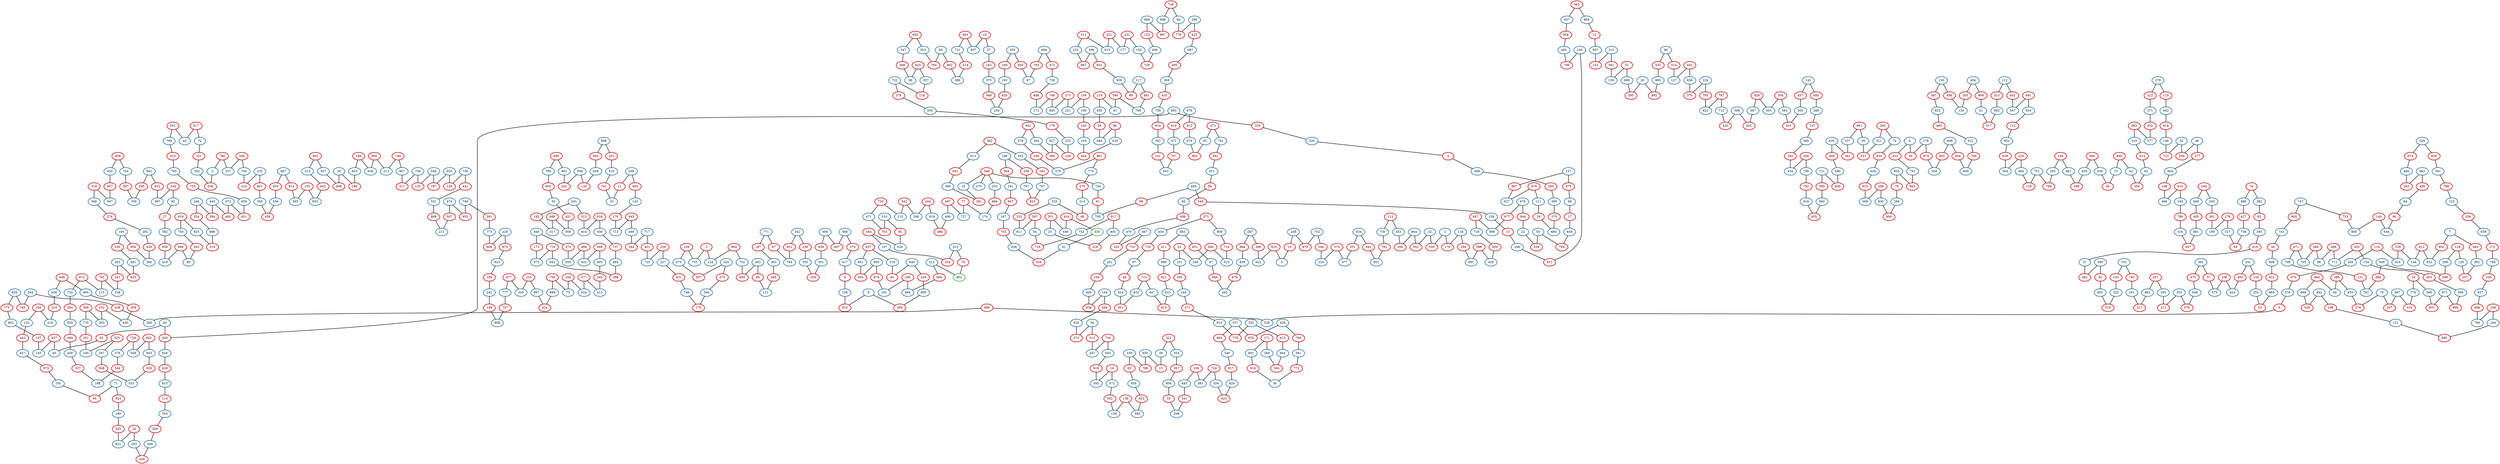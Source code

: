 graph G {
    0 [penwidth=3,label="0",color=1, colorscheme=set13]
    1 [penwidth=3,label="1",color=2, colorscheme=set13]
    2 [penwidth=3,label="2",color=1, colorscheme=set13]
    3 [penwidth=3,label="3",color=2, colorscheme=set13]
    4 [penwidth=3,label="4",color=1, colorscheme=set13]
    5 [penwidth=3,label="5",color=2, colorscheme=set13]
    6 [penwidth=3,label="6",color=2, colorscheme=set13]
    7 [penwidth=3,label="7",color=2, colorscheme=set13]
    8 [penwidth=3,label="8",color=2, colorscheme=set13]
    9 [penwidth=3,label="9",color=1, colorscheme=set13]
    10 [penwidth=3,label="10",color=1, colorscheme=set13]
    11 [penwidth=3,label="11",color=1, colorscheme=set13]
    12 [penwidth=3,label="12",color=1, colorscheme=set13]
    13 [penwidth=3,label="13",color=1, colorscheme=set13]
    14 [penwidth=3,label="14",color=1, colorscheme=set13]
    15 [penwidth=3,label="15",color=1, colorscheme=set13]
    16 [penwidth=3,label="16",color=2, colorscheme=set13]
    17 [penwidth=3,label="17",color=1, colorscheme=set13]
    18 [penwidth=3,label="18",color=1, colorscheme=set13]
    19 [penwidth=3,label="19",color=1, colorscheme=set13]
    20 [penwidth=3,label="20",color=2, colorscheme=set13]
    21 [penwidth=3,label="21",color=2, colorscheme=set13]
    22 [penwidth=3,label="22",color=2, colorscheme=set13]
    23 [penwidth=3,label="23",color=1, colorscheme=set13]
    24 [penwidth=3,label="24",color=1, colorscheme=set13]
    25 [penwidth=3,label="25",color=2, colorscheme=set13]
    26 [penwidth=3,label="26",color=1, colorscheme=set13]
    27 [penwidth=3,label="27",color=1, colorscheme=set13]
    28 [penwidth=3,label="28",color=2, colorscheme=set13]
    29 [penwidth=3,label="29",color=1, colorscheme=set13]
    30 [penwidth=3,label="30",color=2, colorscheme=set13]
    31 [penwidth=3,label="31",color=2, colorscheme=set13]
    32 [penwidth=3,label="32",color=2, colorscheme=set13]
    33 [penwidth=3,label="33",color=2, colorscheme=set13]
    34 [penwidth=3,label="34",color=2, colorscheme=set13]
    35 [penwidth=3,label="35",color=2, colorscheme=set13]
    36 [penwidth=3,label="36",color=2, colorscheme=set13]
    37 [penwidth=3,label="37",color=2, colorscheme=set13]
    38 [penwidth=3,label="38",color=1, colorscheme=set13]
    39 [penwidth=3,label="39",color=2, colorscheme=set13]
    40 [penwidth=3,label="40",color=2, colorscheme=set13]
    41 [penwidth=3,label="41",color=2, colorscheme=set13]
    42 [penwidth=3,label="42",color=2, colorscheme=set13]
    43 [penwidth=3,label="43",color=2, colorscheme=set13]
    44 [penwidth=3,label="44",color=2, colorscheme=set13]
    45 [penwidth=3,label="45",color=1, colorscheme=set13]
    46 [penwidth=3,label="46",color=2, colorscheme=set13]
    47 [penwidth=3,label="47",color=2, colorscheme=set13]
    48 [penwidth=3,label="48",color=1, colorscheme=set13]
    49 [penwidth=3,label="49",color=1, colorscheme=set13]
    50 [penwidth=3,label="50",color=2, colorscheme=set13]
    51 [penwidth=3,label="51",color=1, colorscheme=set13]
    52 [penwidth=3,label="52",color=2, colorscheme=set13]
    53 [penwidth=3,label="53",color=1, colorscheme=set13]
    54 [penwidth=3,label="54",color=2, colorscheme=set13]
    55 [penwidth=3,label="55",color=1, colorscheme=set13]
    56 [penwidth=3,label="56",color=1, colorscheme=set13]
    57 [penwidth=3,label="57",color=1, colorscheme=set13]
    58 [penwidth=3,label="58",color=2, colorscheme=set13]
    59 [penwidth=3,label="59",color=1, colorscheme=set13]
    60 [penwidth=3,label="60",color=2, colorscheme=set13]
    61 [penwidth=3,label="61",color=1, colorscheme=set13]
    62 [penwidth=3,label="62",color=2, colorscheme=set13]
    63 [penwidth=3,label="63",color=1, colorscheme=set13]
    64 [penwidth=3,label="64",color=2, colorscheme=set13]
    65 [penwidth=3,label="65",color=1, colorscheme=set13]
    66 [penwidth=3,label="66",color=1, colorscheme=set13]
    67 [penwidth=3,label="67",color=1, colorscheme=set13]
    68 [penwidth=3,label="68",color=2, colorscheme=set13]
    69 [penwidth=3,label="69",color=1, colorscheme=set13]
    70 [penwidth=3,label="70",color=2, colorscheme=set13]
    71 [penwidth=3,label="71",color=2, colorscheme=set13]
    72 [penwidth=3,label="72",color=2, colorscheme=set13]
    73 [penwidth=3,label="73",color=2, colorscheme=set13]
    74 [penwidth=3,label="74",color=2, colorscheme=set13]
    75 [penwidth=3,label="75",color=2, colorscheme=set13]
    76 [penwidth=3,label="76",color=1, colorscheme=set13]
    77 [penwidth=3,label="77",color=1, colorscheme=set13]
    78 [penwidth=3,label="78",color=1, colorscheme=set13]
    79 [penwidth=3,label="79",color=1, colorscheme=set13]
    80 [penwidth=3,label="80",color=2, colorscheme=set13]
    81 [penwidth=3,label="81",color=2, colorscheme=set13]
    82 [penwidth=3,label="82",color=1, colorscheme=set13]
    83 [penwidth=3,label="83",color=1, colorscheme=set13]
    84 [penwidth=3,label="84",color=2, colorscheme=set13]
    85 [penwidth=3,label="85",color=1, colorscheme=set13]
    86 [penwidth=3,label="86",color=2, colorscheme=set13]
    87 [penwidth=3,label="87",color=2, colorscheme=set13]
    88 [penwidth=3,label="88",color=1, colorscheme=set13]
    89 [penwidth=3,label="89",color=2, colorscheme=set13]
    90 [penwidth=3,label="90",color=1, colorscheme=set13]
    91 [penwidth=3,label="91",color=2, colorscheme=set13]
    92 [penwidth=3,label="92",color=2, colorscheme=set13]
    93 [penwidth=3,label="93",color=2, colorscheme=set13]
    94 [penwidth=3,label="94",color=1, colorscheme=set13]
    95 [penwidth=3,label="95",color=1, colorscheme=set13]
    96 [penwidth=3,label="96",color=1, colorscheme=set13]
    97 [penwidth=3,label="97",color=2, colorscheme=set13]
    98 [penwidth=3,label="98",color=2, colorscheme=set13]
    99 [penwidth=3,label="99",color=1, colorscheme=set13]
    100 [penwidth=3,label="100",color=2, colorscheme=set13]
    101 [penwidth=3,label="101",color=1, colorscheme=set13]
    102 [penwidth=3,label="102",color=2, colorscheme=set13]
    103 [penwidth=3,label="103",color=2, colorscheme=set13]
    104 [penwidth=3,label="104",color=2, colorscheme=set13]
    105 [penwidth=3,label="105",color=2, colorscheme=set13]
    106 [penwidth=3,label="106",color=2, colorscheme=set13]
    107 [penwidth=3,label="107",color=2, colorscheme=set13]
    108 [penwidth=3,label="108",color=1, colorscheme=set13]
    109 [penwidth=3,label="109",color=1, colorscheme=set13]
    110 [penwidth=3,label="110",color=1, colorscheme=set13]
    111 [penwidth=3,label="111",color=2, colorscheme=set13]
    112 [penwidth=3,label="112",color=1, colorscheme=set13]
    113 [penwidth=3,label="113",color=1, colorscheme=set13]
    114 [penwidth=3,label="114",color=1, colorscheme=set13]
    115 [penwidth=3,label="115",color=2, colorscheme=set13]
    116 [penwidth=3,label="116",color=1, colorscheme=set13]
    117 [penwidth=3,label="117",color=2, colorscheme=set13]
    118 [penwidth=3,label="118",color=2, colorscheme=set13]
    119 [penwidth=3,label="119",color=1, colorscheme=set13]
    120 [penwidth=3,label="120",color=2, colorscheme=set13]
    121 [penwidth=3,label="121",color=1, colorscheme=set13]
    122 [penwidth=3,label="122",color=2, colorscheme=set13]
    123 [penwidth=3,label="123",color=1, colorscheme=set13]
    124 [penwidth=3,label="124",color=2, colorscheme=set13]
    125 [penwidth=3,label="125",color=1, colorscheme=set13]
    126 [penwidth=3,label="126",color=1, colorscheme=set13]
    127 [penwidth=3,label="127",color=2, colorscheme=set13]
    128 [penwidth=3,label="128",color=1, colorscheme=set13]
    129 [penwidth=3,label="129",color=2, colorscheme=set13]
    130 [penwidth=3,label="130",color=2, colorscheme=set13]
    131 [penwidth=3,label="131",color=2, colorscheme=set13]
    132 [penwidth=3,label="132",color=2, colorscheme=set13]
    133 [penwidth=3,label="133",color=1, colorscheme=set13]
    134 [penwidth=3,label="134",color=1, colorscheme=set13]
    135 [penwidth=3,label="135",color=1, colorscheme=set13]
    136 [penwidth=3,label="136",color=2, colorscheme=set13]
    137 [penwidth=3,label="137",color=1, colorscheme=set13]
    138 [penwidth=3,label="138",color=1, colorscheme=set13]
    139 [penwidth=3,label="139",color=1, colorscheme=set13]
    140 [penwidth=3,label="140",color=1, colorscheme=set13]
    141 [penwidth=3,label="141",color=1, colorscheme=set13]
    142 [penwidth=3,label="142",color=2, colorscheme=set13]
    143 [penwidth=3,label="143",color=2, colorscheme=set13]
    144 [penwidth=3,label="144",color=2, colorscheme=set13]
    145 [penwidth=3,label="145",color=2, colorscheme=set13]
    146 [penwidth=3,label="146",color=2, colorscheme=set13]
    147 [penwidth=3,label="147",color=1, colorscheme=set13]
    148 [penwidth=3,label="148",color=1, colorscheme=set13]
    149 [penwidth=3,label="149",color=1, colorscheme=set13]
    150 [penwidth=3,label="150",color=2, colorscheme=set13]
    151 [penwidth=3,label="151",color=2, colorscheme=set13]
    152 [penwidth=3,label="152",color=1, colorscheme=set13]
    153 [penwidth=3,label="153",color=1, colorscheme=set13]
    154 [penwidth=3,label="154",color=2, colorscheme=set13]
    155 [penwidth=3,label="155",color=1, colorscheme=set13]
    156 [penwidth=3,label="156",color=1, colorscheme=set13]
    157 [penwidth=3,label="157",color=2, colorscheme=set13]
    158 [penwidth=3,label="158",color=2, colorscheme=set13]
    159 [penwidth=3,label="159",color=2, colorscheme=set13]
    160 [penwidth=3,label="160",color=1, colorscheme=set13]
    161 [penwidth=3,label="161",color=2, colorscheme=set13]
    162 [penwidth=3,label="162",color=1, colorscheme=set13]
    163 [penwidth=3,label="163",color=1, colorscheme=set13]
    164 [penwidth=3,label="164",color=2, colorscheme=set13]
    165 [penwidth=3,label="165",color=1, colorscheme=set13]
    166 [penwidth=3,label="166",color=1, colorscheme=set13]
    167 [penwidth=3,label="167",color=2, colorscheme=set13]
    168 [penwidth=3,label="168",color=1, colorscheme=set13]
    169 [penwidth=3,label="169",color=1, colorscheme=set13]
    170 [penwidth=3,label="170",color=1, colorscheme=set13]
    171 [penwidth=3,label="171",color=1, colorscheme=set13]
    172 [penwidth=3,label="172",color=2, colorscheme=set13]
    173 [penwidth=3,label="173",color=1, colorscheme=set13]
    174 [penwidth=3,label="174",color=2, colorscheme=set13]
    175 [penwidth=3,label="175",color=1, colorscheme=set13]
    176 [penwidth=3,label="176",color=1, colorscheme=set13]
    177 [penwidth=3,label="177",color=2, colorscheme=set13]
    178 [penwidth=3,label="178",color=2, colorscheme=set13]
    179 [penwidth=3,label="179",color=1, colorscheme=set13]
    180 [penwidth=3,label="180",color=2, colorscheme=set13]
    181 [penwidth=3,label="181",color=2, colorscheme=set13]
    182 [penwidth=3,label="182",color=1, colorscheme=set13]
    183 [penwidth=3,label="183",color=1, colorscheme=set13]
    184 [penwidth=3,label="184",color=1, colorscheme=set13]
    185 [penwidth=3,label="185",color=1, colorscheme=set13]
    186 [penwidth=3,label="186",color=1, colorscheme=set13]
    187 [penwidth=3,label="187",color=1, colorscheme=set13]
    188 [penwidth=3,label="188",color=2, colorscheme=set13]
    189 [penwidth=3,label="189",color=1, colorscheme=set13]
    190 [penwidth=3,label="190",color=2, colorscheme=set13]
    191 [penwidth=3,label="191",color=2, colorscheme=set13]
    192 [penwidth=3,label="192",color=2, colorscheme=set13]
    193 [penwidth=3,label="193",color=2, colorscheme=set13]
    194 [penwidth=3,label="194",color=1, colorscheme=set13]
    195 [penwidth=3,label="195",color=2, colorscheme=set13]
    196 [penwidth=3,label="196",color=2, colorscheme=set13]
    197 [penwidth=3,label="197",color=1, colorscheme=set13]
    198 [penwidth=3,label="198",color=1, colorscheme=set13]
    199 [penwidth=3,label="199",color=2, colorscheme=set13]
    200 [penwidth=3,label="200",color=1, colorscheme=set13]
    201 [penwidth=3,label="201",color=2, colorscheme=set13]
    202 [penwidth=3,label="202",color=1, colorscheme=set13]
    203 [penwidth=3,label="203",color=2, colorscheme=set13]
    204 [penwidth=3,label="204",color=2, colorscheme=set13]
    205 [penwidth=3,label="205",color=2, colorscheme=set13]
    206 [penwidth=3,label="206",color=1, colorscheme=set13]
    207 [penwidth=3,label="207",color=1, colorscheme=set13]
    208 [penwidth=3,label="208",color=2, colorscheme=set13]
    209 [penwidth=3,label="209",color=1, colorscheme=set13]
    210 [penwidth=3,label="210",color=1, colorscheme=set13]
    211 [penwidth=3,label="211",color=2, colorscheme=set13]
    212 [penwidth=3,label="212",color=1, colorscheme=set13]
    213 [penwidth=3,label="213",color=2, colorscheme=set13]
    214 [penwidth=3,label="214",color=2, colorscheme=set13]
    215 [penwidth=3,label="215",color=2, colorscheme=set13]
    216 [penwidth=3,label="216",color=2, colorscheme=set13]
    217 [penwidth=3,label="217",color=1, colorscheme=set13]
    218 [penwidth=3,label="218",color=2, colorscheme=set13]
    219 [penwidth=3,label="219",color=1, colorscheme=set13]
    220 [penwidth=3,label="220",color=2, colorscheme=set13]
    221 [penwidth=3,label="221",color=2, colorscheme=set13]
    222 [penwidth=3,label="222",color=2, colorscheme=set13]
    223 [penwidth=3,label="223",color=2, colorscheme=set13]
    224 [penwidth=3,label="224",color=2, colorscheme=set13]
    225 [penwidth=3,label="225",color=1, colorscheme=set13]
    226 [penwidth=3,label="226",color=1, colorscheme=set13]
    227 [penwidth=3,label="227",color=2, colorscheme=set13]
    228 [penwidth=3,label="228",color=1, colorscheme=set13]
    229 [penwidth=3,label="229",color=2, colorscheme=set13]
    230 [penwidth=3,label="230",color=2, colorscheme=set13]
    231 [penwidth=3,label="231",color=1, colorscheme=set13]
    232 [penwidth=3,label="232",color=1, colorscheme=set13]
    233 [penwidth=3,label="233",color=1, colorscheme=set13]
    234 [penwidth=3,label="234",color=2, colorscheme=set13]
    235 [penwidth=3,label="235",color=2, colorscheme=set13]
    236 [penwidth=3,label="236",color=1, colorscheme=set13]
    237 [penwidth=3,label="237",color=1, colorscheme=set13]
    238 [penwidth=3,label="238",color=2, colorscheme=set13]
    239 [penwidth=3,label="239",color=1, colorscheme=set13]
    240 [penwidth=3,label="240",color=2, colorscheme=set13]
    241 [penwidth=3,label="241",color=2, colorscheme=set13]
    242 [penwidth=3,label="242",color=2, colorscheme=set13]
    243 [penwidth=3,label="243",color=1, colorscheme=set13]
    244 [penwidth=3,label="244",color=1, colorscheme=set13]
    245 [penwidth=3,label="245",color=2, colorscheme=set13]
    246 [penwidth=3,label="246",color=2, colorscheme=set13]
    247 [penwidth=3,label="247",color=2, colorscheme=set13]
    248 [penwidth=3,label="248",color=2, colorscheme=set13]
    249 [penwidth=3,label="249",color=2, colorscheme=set13]
    250 [penwidth=3,label="250",color=2, colorscheme=set13]
    251 [penwidth=3,label="251",color=1, colorscheme=set13]
    252 [penwidth=3,label="252",color=1, colorscheme=set13]
    253 [penwidth=3,label="253",color=2, colorscheme=set13]
    254 [penwidth=3,label="254",color=1, colorscheme=set13]
    255 [penwidth=3,label="255",color=2, colorscheme=set13]
    256 [penwidth=3,label="256",color=1, colorscheme=set13]
    257 [penwidth=3,label="257",color=2, colorscheme=set13]
    258 [penwidth=3,label="258",color=2, colorscheme=set13]
    259 [penwidth=3,label="259",color=1, colorscheme=set13]
    260 [penwidth=3,label="260",color=1, colorscheme=set13]
    261 [penwidth=3,label="261",color=2, colorscheme=set13]
    262 [penwidth=3,label="262",color=2, colorscheme=set13]
    263 [penwidth=3,label="263",color=1, colorscheme=set13]
    264 [penwidth=3,label="264",color=1, colorscheme=set13]
    265 [penwidth=3,label="265",color=1, colorscheme=set13]
    266 [penwidth=3,label="266",color=2, colorscheme=set13]
    267 [penwidth=3,label="267",color=2, colorscheme=set13]
    268 [penwidth=3,label="268",color=2, colorscheme=set13]
    269 [penwidth=3,label="269",color=1, colorscheme=set13]
    270 [penwidth=3,label="270",color=1, colorscheme=set13]
    271 [penwidth=3,label="271",color=1, colorscheme=set13]
    272 [penwidth=3,label="272",color=1, colorscheme=set13]
    273 [penwidth=3,label="273",color=1, colorscheme=set13]
    274 [penwidth=3,label="274",color=1, colorscheme=set13]
    275 [penwidth=3,label="275",color=1, colorscheme=set13]
    276 [penwidth=3,label="276",color=2, colorscheme=set13]
    277 [penwidth=3,label="277",color=1, colorscheme=set13]
    278 [penwidth=3,label="278",color=1, colorscheme=set13]
    279 [penwidth=3,label="279",color=2, colorscheme=set13]
    280 [penwidth=3,label="280",color=2, colorscheme=set13]
    281 [penwidth=3,label="281",color=1, colorscheme=set13]
    282 [penwidth=3,label="282",color=2, colorscheme=set13]
    283 [penwidth=3,label="283",color=2, colorscheme=set13]
    284 [penwidth=3,label="284",color=1, colorscheme=set13]
    285 [penwidth=3,label="285",color=2, colorscheme=set13]
    286 [penwidth=3,label="286",color=1, colorscheme=set13]
    287 [penwidth=3,label="287",color=1, colorscheme=set13]
    288 [penwidth=3,label="288",color=2, colorscheme=set13]
    289 [penwidth=3,label="289",color=2, colorscheme=set13]
    290 [penwidth=3,label="290",color=1, colorscheme=set13]
    291 [penwidth=3,label="291",color=2, colorscheme=set13]
    292 [penwidth=3,label="292",color=2, colorscheme=set13]
    293 [penwidth=3,label="293",color=2, colorscheme=set13]
    294 [penwidth=3,label="294",color=1, colorscheme=set13]
    295 [penwidth=3,label="295",color=2, colorscheme=set13]
    296 [penwidth=3,label="296",color=2, colorscheme=set13]
    297 [penwidth=3,label="297",color=2, colorscheme=set13]
    298 [penwidth=3,label="298",color=1, colorscheme=set13]
    299 [penwidth=3,label="299",color=2, colorscheme=set13]
    300 [penwidth=3,label="300",color=1, colorscheme=set13]
    301 [penwidth=3,label="301",color=1, colorscheme=set13]
    302 [penwidth=3,label="302",color=1, colorscheme=set13]
    303 [penwidth=3,label="303",color=2, colorscheme=set13]
    304 [penwidth=3,label="304",color=1, colorscheme=set13]
    305 [penwidth=3,label="305",color=1, colorscheme=set13]
    306 [penwidth=3,label="306",color=1, colorscheme=set13]
    307 [penwidth=3,label="307",color=1, colorscheme=set13]
    308 [penwidth=3,label="308",color=1, colorscheme=set13]
    309 [penwidth=3,label="309",color=1, colorscheme=set13]
    310 [penwidth=3,label="310",color=2, colorscheme=set13]
    311 [penwidth=3,label="311",color=1, colorscheme=set13]
    312 [penwidth=3,label="312",color=2, colorscheme=set13]
    313 [penwidth=3,label="313",color=1, colorscheme=set13]
    314 [penwidth=3,label="314",color=1, colorscheme=set13]
    315 [penwidth=3,label="315",color=2, colorscheme=set13]
    316 [penwidth=3,label="316",color=1, colorscheme=set13]
    317 [penwidth=3,label="317",color=2, colorscheme=set13]
    318 [penwidth=3,label="318",color=1, colorscheme=set13]
    319 [penwidth=3,label="319",color=1, colorscheme=set13]
    320 [penwidth=3,label="320",color=1, colorscheme=set13]
    321 [penwidth=3,label="321",color=2, colorscheme=set13]
    322 [penwidth=3,label="322",color=1, colorscheme=set13]
    323 [penwidth=3,label="323",color=1, colorscheme=set13]
    324 [penwidth=3,label="324",color=2, colorscheme=set13]
    325 [penwidth=3,label="325",color=2, colorscheme=set13]
    326 [penwidth=3,label="326",color=1, colorscheme=set13]
    327 [penwidth=3,label="327",color=1, colorscheme=set13]
    328 [penwidth=3,label="328",color=1, colorscheme=set13]
    329 [penwidth=3,label="329",color=1, colorscheme=set13]
    330 [penwidth=3,label="330",color=1, colorscheme=set13]
    331 [penwidth=3,label="331",color=1, colorscheme=set13]
    332 [penwidth=3,label="332",color=2, colorscheme=set13]
    333 [penwidth=3,label="333",color=2, colorscheme=set13]
    334 [penwidth=3,label="334",color=1, colorscheme=set13]
    335 [penwidth=3,label="335",color=1, colorscheme=set13]
    336 [penwidth=3,label="336",color=2, colorscheme=set13]
    337 [penwidth=3,label="337",color=2, colorscheme=set13]
    338 [penwidth=3,label="338",color=1, colorscheme=set13]
    339 [penwidth=3,label="339",color=2, colorscheme=set13]
    340 [penwidth=3,label="340",color=1, colorscheme=set13]
    341 [penwidth=3,label="341",color=1, colorscheme=set13]
    342 [penwidth=3,label="342",color=2, colorscheme=set13]
    343 [penwidth=3,label="343",color=2, colorscheme=set13]
    344 [penwidth=3,label="344",color=2, colorscheme=set13]
    345 [penwidth=3,label="345",color=2, colorscheme=set13]
    346 [penwidth=3,label="346",color=1, colorscheme=set13]
    347 [penwidth=3,label="347",color=2, colorscheme=set13]
    348 [penwidth=3,label="348",color=1, colorscheme=set13]
    349 [penwidth=3,label="349",color=1, colorscheme=set13]
    350 [penwidth=3,label="350",color=1, colorscheme=set13]
    351 [penwidth=3,label="351",color=1, colorscheme=set13]
    352 [penwidth=3,label="352",color=2, colorscheme=set13]
    353 [penwidth=3,label="353",color=2, colorscheme=set13]
    354 [penwidth=3,label="354",color=2, colorscheme=set13]
    355 [penwidth=3,label="355",color=2, colorscheme=set13]
    356 [penwidth=3,label="356",color=1, colorscheme=set13]
    357 [penwidth=3,label="357",color=2, colorscheme=set13]
    358 [penwidth=3,label="358",color=1, colorscheme=set13]
    359 [penwidth=3,label="359",color=2, colorscheme=set13]
    360 [penwidth=3,label="360",color=2, colorscheme=set13]
    361 [penwidth=3,label="361",color=1, colorscheme=set13]
    362 [penwidth=3,label="362",color=1, colorscheme=set13]
    363 [penwidth=3,label="363",color=2, colorscheme=set13]
    364 [penwidth=3,label="364",color=1, colorscheme=set13]
    365 [penwidth=3,label="365",color=2, colorscheme=set13]
    366 [penwidth=3,label="366",color=2, colorscheme=set13]
    367 [penwidth=3,label="367",color=1, colorscheme=set13]
    368 [penwidth=3,label="368",color=1, colorscheme=set13]
    369 [penwidth=3,label="369",color=2, colorscheme=set13]
    370 [penwidth=3,label="370",color=1, colorscheme=set13]
    371 [penwidth=3,label="371",color=2, colorscheme=set13]
    372 [penwidth=3,label="372",color=2, colorscheme=set13]
    373 [penwidth=3,label="373",color=1, colorscheme=set13]
    374 [penwidth=3,label="374",color=1, colorscheme=set13]
    375 [penwidth=3,label="375",color=2, colorscheme=set13]
    376 [penwidth=3,label="376",color=2, colorscheme=set13]
    377 [penwidth=3,label="377",color=2, colorscheme=set13]
    378 [penwidth=3,label="378",color=1, colorscheme=set13]
    379 [penwidth=3,label="379",color=2, colorscheme=set13]
    380 [penwidth=3,label="380",color=1, colorscheme=set13]
    381 [penwidth=3,label="381",color=2, colorscheme=set13]
    382 [penwidth=3,label="382",color=2, colorscheme=set13]
    383 [penwidth=3,label="383",color=2, colorscheme=set13]
    384 [penwidth=3,label="384",color=1, colorscheme=set13]
    385 [penwidth=3,label="385",color=2, colorscheme=set13]
    386 [penwidth=3,label="386",color=2, colorscheme=set13]
    387 [penwidth=3,label="387",color=1, colorscheme=set13]
    388 [penwidth=3,label="388",color=1, colorscheme=set13]
    389 [penwidth=3,label="389",color=1, colorscheme=set13]
    390 [penwidth=3,label="390",color=2, colorscheme=set13]
    391 [penwidth=3,label="391",color=2, colorscheme=set13]
    392 [penwidth=3,label="392",color=2, colorscheme=set13]
    393 [penwidth=3,label="393",color=2, colorscheme=set13]
    394 [penwidth=3,label="394",color=2, colorscheme=set13]
    395 [penwidth=3,label="395",color=2, colorscheme=set13]
    396 [penwidth=3,label="396",color=1, colorscheme=set13]
    397 [penwidth=3,label="397",color=2, colorscheme=set13]
    398 [penwidth=3,label="398",color=1, colorscheme=set13]
    399 [penwidth=3,label="399",color=2, colorscheme=set13]
    400 [penwidth=3,label="400",color=2, colorscheme=set13]
    401 [penwidth=3,label="401",color=1, colorscheme=set13]
    402 [penwidth=3,label="402",color=1, colorscheme=set13]
    403 [penwidth=3,label="403",color=1, colorscheme=set13]
    404 [penwidth=3,label="404",color=2, colorscheme=set13]
    405 [penwidth=3,label="405",color=1, colorscheme=set13]
    406 [penwidth=3,label="406",color=1, colorscheme=set13]
    407 [penwidth=3,label="407",color=2, colorscheme=set13]
    408 [penwidth=3,label="408",color=2, colorscheme=set13]
    409 [penwidth=3,label="409",color=1, colorscheme=set13]
    410 [penwidth=3,label="410",color=2, colorscheme=set13]
    411 [penwidth=3,label="411",color=1, colorscheme=set13]
    412 [penwidth=3,label="412",color=2, colorscheme=set13]
    413 [penwidth=3,label="413",color=2, colorscheme=set13]
    414 [penwidth=3,label="414",color=1, colorscheme=set13]
    415 [penwidth=3,label="415",color=1, colorscheme=set13]
    416 [penwidth=3,label="416",color=1, colorscheme=set13]
    417 [penwidth=3,label="417",color=2, colorscheme=set13]
    418 [penwidth=3,label="418",color=2, colorscheme=set13]
    419 [penwidth=3,label="419",color=1, colorscheme=set13]
    420 [penwidth=3,label="420",color=1, colorscheme=set13]
    421 [penwidth=3,label="421",color=1, colorscheme=set13]
    422 [penwidth=3,label="422",color=2, colorscheme=set13]
    423 [penwidth=3,label="423",color=1, colorscheme=set13]
    424 [penwidth=3,label="424",color=1, colorscheme=set13]
    425 [penwidth=3,label="425",color=1, colorscheme=set13]
    426 [penwidth=3,label="426",color=2, colorscheme=set13]
    427 [penwidth=3,label="427",color=1, colorscheme=set13]
    428 [penwidth=3,label="428",color=2, colorscheme=set13]
    429 [penwidth=3,label="429",color=2, colorscheme=set13]
    430 [penwidth=3,label="430",color=2, colorscheme=set13]
    431 [penwidth=3,label="431",color=1, colorscheme=set13]
    432 [penwidth=3,label="432",color=1, colorscheme=set13]
    433 [penwidth=3,label="433",color=1, colorscheme=set13]
    434 [penwidth=3,label="434",color=2, colorscheme=set13]
    435 [penwidth=3,label="435",color=1, colorscheme=set13]
    436 [penwidth=3,label="436",color=1, colorscheme=set13]
    437 [penwidth=3,label="437",color=1, colorscheme=set13]
    438 [penwidth=3,label="438",color=1, colorscheme=set13]
    439 [penwidth=3,label="439",color=1, colorscheme=set13]
    440 [penwidth=3,label="440",color=2, colorscheme=set13]
    441 [penwidth=3,label="441",color=1, colorscheme=set13]
    442 [penwidth=3,label="442",color=1, colorscheme=set13]
    443 [penwidth=3,label="443",color=1, colorscheme=set13]
    444 [penwidth=3,label="444",color=1, colorscheme=set13]
    445 [penwidth=3,label="445",color=2, colorscheme=set13]
    446 [penwidth=3,label="446",color=2, colorscheme=set13]
    447 [penwidth=3,label="447",color=2, colorscheme=set13]
    448 [penwidth=3,label="448",color=2, colorscheme=set13]
    449 [penwidth=3,label="449",color=2, colorscheme=set13]
    450 [penwidth=3,label="450",color=2, colorscheme=set13]
    451 [penwidth=3,label="451",color=1, colorscheme=set13]
    452 [penwidth=3,label="452",color=1, colorscheme=set13]
    453 [penwidth=3,label="453",color=2, colorscheme=set13]
    454 [penwidth=3,label="454",color=1, colorscheme=set13]
    455 [penwidth=3,label="455",color=1, colorscheme=set13]
    456 [penwidth=3,label="456",color=2, colorscheme=set13]
    457 [penwidth=3,label="457",color=1, colorscheme=set13]
    458 [penwidth=3,label="458",color=2, colorscheme=set13]
    459 [penwidth=3,label="459",color=2, colorscheme=set13]
    460 [penwidth=3,label="460",color=2, colorscheme=set13]
    461 [penwidth=3,label="461",color=2, colorscheme=set13]
    462 [penwidth=3,label="462",color=1, colorscheme=set13]
    463 [penwidth=3,label="463",color=2, colorscheme=set13]
    464 [penwidth=3,label="464",color=2, colorscheme=set13]
    465 [penwidth=3,label="465",color=1, colorscheme=set13]
    466 [penwidth=3,label="466",color=2, colorscheme=set13]
    467 [penwidth=3,label="467",color=2, colorscheme=set13]
    468 [penwidth=3,label="468",color=1, colorscheme=set13]
    469 [penwidth=3,label="469",color=2, colorscheme=set13]
    470 [penwidth=3,label="470",color=2, colorscheme=set13]
    471 [penwidth=3,label="471",color=2, colorscheme=set13]
    472 [penwidth=3,label="472",color=1, colorscheme=set13]
    473 [penwidth=3,label="473",color=1, colorscheme=set13]
    474 [penwidth=3,label="474",color=2, colorscheme=set13]
    475 [penwidth=3,label="475",color=1, colorscheme=set13]
    476 [penwidth=3,label="476",color=2, colorscheme=set13]
    477 [penwidth=3,label="477",color=2, colorscheme=set13]
    478 [penwidth=3,label="478",color=2, colorscheme=set13]
    479 [penwidth=3,label="479",color=1, colorscheme=set13]
    480 [penwidth=3,label="480",color=2, colorscheme=set13]
    481 [penwidth=3,label="481",color=2, colorscheme=set13]
    482 [penwidth=3,label="482",color=1, colorscheme=set13]
    483 [penwidth=3,label="483",color=2, colorscheme=set13]
    484 [penwidth=3,label="484",color=2, colorscheme=set13]
    485 [penwidth=3,label="485",color=1, colorscheme=set13]
    486 [penwidth=3,label="486",color=1, colorscheme=set13]
    487 [penwidth=3,label="487",color=2, colorscheme=set13]
    488 [penwidth=3,label="488",color=2, colorscheme=set13]
    489 [penwidth=3,label="489",color=2, colorscheme=set13]
    490 [penwidth=3,label="490",color=1, colorscheme=set13]
    491 [penwidth=3,label="491",color=1, colorscheme=set13]
    492 [penwidth=3,label="492",color=2, colorscheme=set13]
    493 [penwidth=3,label="493",color=1, colorscheme=set13]
    494 [penwidth=3,label="494",color=2, colorscheme=set13]
    495 [penwidth=3,label="495",color=1, colorscheme=set13]
    496 [penwidth=3,label="496",color=2, colorscheme=set13]
    497 [penwidth=3,label="497",color=1, colorscheme=set13]
    498 [penwidth=3,label="498",color=1, colorscheme=set13]
    499 [penwidth=3,label="499",color=1, colorscheme=set13]
    500 [penwidth=3,label="500",color=2, colorscheme=set13]
    501 [penwidth=3,label="501",color=2, colorscheme=set13]
    502 [penwidth=3,label="502",color=1, colorscheme=set13]
    503 [penwidth=3,label="503",color=2, colorscheme=set13]
    504 [penwidth=3,label="504",color=2, colorscheme=set13]
    505 [penwidth=3,label="505",color=2, colorscheme=set13]
    506 [penwidth=3,label="506",color=2, colorscheme=set13]
    507 [penwidth=3,label="507",color=1, colorscheme=set13]
    508 [penwidth=3,label="508",color=1, colorscheme=set13]
    509 [penwidth=3,label="509",color=2, colorscheme=set13]
    510 [penwidth=3,label="510",color=2, colorscheme=set13]
    511 [penwidth=3,label="511",color=1, colorscheme=set13]
    512 [penwidth=3,label="512",color=1, colorscheme=set13]
    513 [penwidth=3,label="513",color=1, colorscheme=set13]
    514 [penwidth=3,label="514",color=1, colorscheme=set13]
    515 [penwidth=3,label="515",color=2, colorscheme=set13]
    516 [penwidth=3,label="516",color=2, colorscheme=set13]
    517 [penwidth=3,label="517",color=1, colorscheme=set13]
    518 [penwidth=3,label="518",color=1, colorscheme=set13]
    519 [penwidth=3,label="519",color=1, colorscheme=set13]
    520 [penwidth=3,label="520",color=2, colorscheme=set13]
    521 [penwidth=3,label="521",color=1, colorscheme=set13]
    522 [penwidth=3,label="522",color=1, colorscheme=set13]
    523 [penwidth=3,label="523",color=2, colorscheme=set13]
    524 [penwidth=3,label="524",color=1, colorscheme=set13]
    525 [penwidth=3,label="525",color=1, colorscheme=set13]
    526 [penwidth=3,label="526",color=2, colorscheme=set13]
    527 [penwidth=3,label="527",color=2, colorscheme=set13]
    528 [penwidth=3,label="528",color=1, colorscheme=set13]
    529 [penwidth=3,label="529",color=1, colorscheme=set13]
    530 [penwidth=3,label="530",color=1, colorscheme=set13]
    531 [penwidth=3,label="531",color=2, colorscheme=set13]
    532 [penwidth=3,label="532",color=1, colorscheme=set13]
    533 [penwidth=3,label="533",color=2, colorscheme=set13]
    534 [penwidth=3,label="534",color=1, colorscheme=set13]
    535 [penwidth=3,label="535",color=3, colorscheme=set13]
    536 [penwidth=3,label="536",color=1, colorscheme=set13]
    537 [penwidth=3,label="537",color=2, colorscheme=set13]
    538 [penwidth=3,label="538",color=2, colorscheme=set13]
    539 [penwidth=3,label="539",color=1, colorscheme=set13]
    540 [penwidth=3,label="540",color=2, colorscheme=set13]
    541 [penwidth=3,label="541",color=1, colorscheme=set13]
    542 [penwidth=3,label="542",color=1, colorscheme=set13]
    543 [penwidth=3,label="543",color=2, colorscheme=set13]
    544 [penwidth=3,label="544",color=1, colorscheme=set13]
    545 [penwidth=3,label="545",color=1, colorscheme=set13]
    546 [penwidth=3,label="546",color=2, colorscheme=set13]
    547 [penwidth=3,label="547",color=2, colorscheme=set13]
    548 [penwidth=3,label="548",color=2, colorscheme=set13]
    549 [penwidth=3,label="549",color=1, colorscheme=set13]
    550 [penwidth=3,label="550",color=2, colorscheme=set13]
    551 [penwidth=3,label="551",color=1, colorscheme=set13]
    552 [penwidth=3,label="552",color=1, colorscheme=set13]
    553 [penwidth=3,label="553",color=2, colorscheme=set13]
    554 [penwidth=3,label="554",color=2, colorscheme=set13]
    555 [penwidth=3,label="555",color=2, colorscheme=set13]
    556 [penwidth=3,label="556",color=2, colorscheme=set13]
    557 [penwidth=3,label="557",color=1, colorscheme=set13]
    558 [penwidth=3,label="558",color=1, colorscheme=set13]
    559 [penwidth=3,label="559",color=1, colorscheme=set13]
    560 [penwidth=3,label="560",color=2, colorscheme=set13]
    561 [penwidth=3,label="561",color=1, colorscheme=set13]
    562 [penwidth=3,label="562",color=1, colorscheme=set13]
    563 [penwidth=3,label="563",color=1, colorscheme=set13]
    564 [penwidth=3,label="564",color=1, colorscheme=set13]
    565 [penwidth=3,label="565",color=1, colorscheme=set13]
    566 [penwidth=3,label="566",color=2, colorscheme=set13]
    567 [penwidth=3,label="567",color=2, colorscheme=set13]
    568 [penwidth=3,label="568",color=2, colorscheme=set13]
    569 [penwidth=3,label="569",color=2, colorscheme=set13]
    570 [penwidth=3,label="570",color=1, colorscheme=set13]
    571 [penwidth=3,label="571",color=1, colorscheme=set13]
    572 [penwidth=3,label="572",color=2, colorscheme=set13]
    573 [penwidth=3,label="573",color=1, colorscheme=set13]
    574 [penwidth=3,label="574",color=1, colorscheme=set13]
    575 [penwidth=3,label="575",color=2, colorscheme=set13]
    576 [penwidth=3,label="576",color=1, colorscheme=set13]
    577 [penwidth=3,label="577",color=1, colorscheme=set13]
    578 [penwidth=3,label="578",color=2, colorscheme=set13]
    579 [penwidth=3,label="579",color=1, colorscheme=set13]
    580 [penwidth=3,label="580",color=2, colorscheme=set13]
    581 [penwidth=3,label="581",color=2, colorscheme=set13]
    582 [penwidth=3,label="582",color=1, colorscheme=set13]
    583 [penwidth=3,label="583",color=2, colorscheme=set13]
    584 [penwidth=3,label="584",color=1, colorscheme=set13]
    585 [penwidth=3,label="585",color=1, colorscheme=set13]
    586 [penwidth=3,label="586",color=1, colorscheme=set13]
    587 [penwidth=3,label="587",color=1, colorscheme=set13]
    588 [penwidth=3,label="588",color=1, colorscheme=set13]
    589 [penwidth=3,label="589",color=2, colorscheme=set13]
    590 [penwidth=3,label="590",color=1, colorscheme=set13]
    591 [penwidth=3,label="591",color=1, colorscheme=set13]
    592 [penwidth=3,label="592",color=2, colorscheme=set13]
    593 [penwidth=3,label="593",color=2, colorscheme=set13]
    594 [penwidth=3,label="594",color=1, colorscheme=set13]
    595 [penwidth=3,label="595",color=1, colorscheme=set13]
    596 [penwidth=3,label="596",color=2, colorscheme=set13]
    597 [penwidth=3,label="597",color=2, colorscheme=set13]
    598 [penwidth=3,label="598",color=2, colorscheme=set13]
    599 [penwidth=3,label="599",color=1, colorscheme=set13]
    600 [penwidth=3,label="600",color=1, colorscheme=set13]
    601 [penwidth=3,label="601",color=2, colorscheme=set13]
    602 [penwidth=3,label="602",color=1, colorscheme=set13]
    603 [penwidth=3,label="603",color=2, colorscheme=set13]
    604 [penwidth=3,label="604",color=1, colorscheme=set13]
    605 [penwidth=3,label="605",color=1, colorscheme=set13]
    606 [penwidth=3,label="606",color=1, colorscheme=set13]
    607 [penwidth=3,label="607",color=1, colorscheme=set13]
    608 [penwidth=3,label="608",color=1, colorscheme=set13]
    609 [penwidth=3,label="609",color=2, colorscheme=set13]
    610 [penwidth=3,label="610",color=1, colorscheme=set13]
    611 [penwidth=3,label="611",color=2, colorscheme=set13]
    612 [penwidth=3,label="612",color=1, colorscheme=set13]
    613 [penwidth=3,label="613",color=2, colorscheme=set13]
    614 [penwidth=3,label="614",color=2, colorscheme=set13]
    615 [penwidth=3,label="615",color=1, colorscheme=set13]
    616 [penwidth=3,label="616",color=2, colorscheme=set13]
    617 [penwidth=3,label="617",color=1, colorscheme=set13]
    618 [penwidth=3,label="618",color=2, colorscheme=set13]
    619 [penwidth=3,label="619",color=1, colorscheme=set13]
    620 [penwidth=3,label="620",color=2, colorscheme=set13]
    621 [penwidth=3,label="621",color=2, colorscheme=set13]
    622 [penwidth=3,label="622",color=2, colorscheme=set13]
    623 [penwidth=3,label="623",color=2, colorscheme=set13]
    624 [penwidth=3,label="624",color=2, colorscheme=set13]
    625 [penwidth=3,label="625",color=1, colorscheme=set13]
    626 [penwidth=3,label="626",color=2, colorscheme=set13]
    627 [penwidth=3,label="627",color=2, colorscheme=set13]
    628 [penwidth=3,label="628",color=1, colorscheme=set13]
    629 [penwidth=3,label="629",color=1, colorscheme=set13]
    630 [penwidth=3,label="630",color=1, colorscheme=set13]
    631 [penwidth=3,label="631",color=1, colorscheme=set13]
    632 [penwidth=3,label="632",color=1, colorscheme=set13]
    633 [penwidth=3,label="633",color=1, colorscheme=set13]
    634 [penwidth=3,label="634",color=1, colorscheme=set13]
    635 [penwidth=3,label="635",color=2, colorscheme=set13]
    636 [penwidth=3,label="636",color=2, colorscheme=set13]
    637 [penwidth=3,label="637",color=1, colorscheme=set13]
    638 [penwidth=3,label="638",color=2, colorscheme=set13]
    639 [penwidth=3,label="639",color=2, colorscheme=set13]
    640 [penwidth=3,label="640",color=2, colorscheme=set13]
    641 [penwidth=3,label="641",color=1, colorscheme=set13]
    642 [penwidth=3,label="642",color=2, colorscheme=set13]
    643 [penwidth=3,label="643",color=1, colorscheme=set13]
    644 [penwidth=3,label="644",color=2, colorscheme=set13]
    645 [penwidth=3,label="645",color=2, colorscheme=set13]
    646 [penwidth=3,label="646",color=1, colorscheme=set13]
    647 [penwidth=3,label="647",color=2, colorscheme=set13]
    648 [penwidth=3,label="648",color=2, colorscheme=set13]
    649 [penwidth=3,label="649",color=2, colorscheme=set13]
    650 [penwidth=3,label="650",color=2, colorscheme=set13]
    651 [penwidth=3,label="651",color=1, colorscheme=set13]
    652 [penwidth=3,label="652",color=1, colorscheme=set13]
    653 [penwidth=3,label="653",color=2, colorscheme=set13]
    654 [penwidth=3,label="654",color=2, colorscheme=set13]
    655 [penwidth=3,label="655",color=2, colorscheme=set13]
    656 [penwidth=3,label="656",color=2, colorscheme=set13]
    657 [penwidth=3,label="657",color=1, colorscheme=set13]
    658 [penwidth=3,label="658",color=2, colorscheme=set13]
    659 [penwidth=3,label="659",color=1, colorscheme=set13]
    660 [penwidth=3,label="660",color=1, colorscheme=set13]
    661 [penwidth=3,label="661",color=2, colorscheme=set13]
    662 [penwidth=3,label="662",color=2, colorscheme=set13]
    663 [penwidth=3,label="663",color=2, colorscheme=set13]
    664 [penwidth=3,label="664",color=2, colorscheme=set13]
    665 [penwidth=3,label="665",color=2, colorscheme=set13]
    666 [penwidth=3,label="666",color=1, colorscheme=set13]
    667 [penwidth=3,label="667",color=2, colorscheme=set13]
    668 [penwidth=3,label="668",color=2, colorscheme=set13]
    669 [penwidth=3,label="669",color=2, colorscheme=set13]
    670 [penwidth=3,label="670",color=1, colorscheme=set13]
    671 [penwidth=3,label="671",color=1, colorscheme=set13]
    672 [penwidth=3,label="672",color=1, colorscheme=set13]
    673 [penwidth=3,label="673",color=2, colorscheme=set13]
    674 [penwidth=3,label="674",color=1, colorscheme=set13]
    675 [penwidth=3,label="675",color=2, colorscheme=set13]
    676 [penwidth=3,label="676",color=1, colorscheme=set13]
    677 [penwidth=3,label="677",color=1, colorscheme=set13]
    678 [penwidth=3,label="678",color=2, colorscheme=set13]
    679 [penwidth=3,label="679",color=1, colorscheme=set13]
    680 [penwidth=3,label="680",color=2, colorscheme=set13]
    681 [penwidth=3,label="681",color=1, colorscheme=set13]
    682 [penwidth=3,label="682",color=2, colorscheme=set13]
    683 [penwidth=3,label="683",color=2, colorscheme=set13]
    684 [penwidth=3,label="684",color=2, colorscheme=set13]
    685 [penwidth=3,label="685",color=1, colorscheme=set13]
    686 [penwidth=3,label="686",color=1, colorscheme=set13]
    687 [penwidth=3,label="687",color=2, colorscheme=set13]
    688 [penwidth=3,label="688",color=1, colorscheme=set13]
    689 [penwidth=3,label="689",color=1, colorscheme=set13]
    690 [penwidth=3,label="690",color=1, colorscheme=set13]
    691 [penwidth=3,label="691",color=2, colorscheme=set13]
    692 [penwidth=3,label="692",color=2, colorscheme=set13]
    693 [penwidth=3,label="693",color=1, colorscheme=set13]
    694 [penwidth=3,label="694",color=2, colorscheme=set13]
    695 [penwidth=3,label="695",color=2, colorscheme=set13]
    696 [penwidth=3,label="696",color=2, colorscheme=set13]
    697 [penwidth=3,label="697",color=1, colorscheme=set13]
    698 [penwidth=3,label="698",color=2, colorscheme=set13]
    699 [penwidth=3,label="699",color=2, colorscheme=set13]
    700 [penwidth=3,label="700",color=2, colorscheme=set13]
    701 [penwidth=3,label="701",color=2, colorscheme=set13]
    702 [penwidth=3,label="702",color=2, colorscheme=set13]
    703 [penwidth=3,label="703",color=1, colorscheme=set13]
    704 [penwidth=3,label="704",color=2, colorscheme=set13]
    705 [penwidth=3,label="705",color=2, colorscheme=set13]
    706 [penwidth=3,label="706",color=1, colorscheme=set13]
    707 [penwidth=3,label="707",color=1, colorscheme=set13]
    708 [penwidth=3,label="708",color=2, colorscheme=set13]
    709 [penwidth=3,label="709",color=1, colorscheme=set13]
    710 [penwidth=3,label="710",color=1, colorscheme=set13]
    711 [penwidth=3,label="711",color=2, colorscheme=set13]
    712 [penwidth=3,label="712",color=2, colorscheme=set13]
    713 [penwidth=3,label="713",color=2, colorscheme=set13]
    714 [penwidth=3,label="714",color=1, colorscheme=set13]
    715 [penwidth=3,label="715",color=1, colorscheme=set13]
    716 [penwidth=3,label="716",color=1, colorscheme=set13]
    717 [penwidth=3,label="717",color=2, colorscheme=set13]
    718 [penwidth=3,label="718",color=2, colorscheme=set13]
    719 [penwidth=3,label="719",color=1, colorscheme=set13]
    720 [penwidth=3,label="720",color=1, colorscheme=set13]
    721 [penwidth=3,label="721",color=2, colorscheme=set13]
    722 [penwidth=3,label="722",color=2, colorscheme=set13]
    723 [penwidth=3,label="723",color=1, colorscheme=set13]
    724 [penwidth=3,label="724",color=1, colorscheme=set13]
    725 [penwidth=3,label="725",color=2, colorscheme=set13]
    726 [penwidth=3,label="726",color=1, colorscheme=set13]
    727 [penwidth=3,label="727",color=2, colorscheme=set13]
    728 [penwidth=3,label="728",color=1, colorscheme=set13]
    729 [penwidth=3,label="729",color=1, colorscheme=set13]
    730 [penwidth=3,label="730",color=2, colorscheme=set13]
    731 [penwidth=3,label="731",color=2, colorscheme=set13]
    732 [penwidth=3,label="732",color=2, colorscheme=set13]
    733 [penwidth=3,label="733",color=1, colorscheme=set13]
    734 [penwidth=3,label="734",color=1, colorscheme=set13]
    735 [penwidth=3,label="735",color=1, colorscheme=set13]
    736 [penwidth=3,label="736",color=2, colorscheme=set13]
    737 [penwidth=3,label="737",color=1, colorscheme=set13]
    738 [penwidth=3,label="738",color=2, colorscheme=set13]
    739 [penwidth=3,label="739",color=2, colorscheme=set13]
    740 [penwidth=3,label="740",color=1, colorscheme=set13]
    741 [penwidth=3,label="741",color=2, colorscheme=set13]
    742 [penwidth=3,label="742",color=2, colorscheme=set13]
    743 [penwidth=3,label="743",color=2, colorscheme=set13]
    744 [penwidth=3,label="744",color=2, colorscheme=set13]
    745 [penwidth=3,label="745",color=1, colorscheme=set13]
    746 [penwidth=3,label="746",color=2, colorscheme=set13]
    747 [penwidth=3,label="747",color=2, colorscheme=set13]
    748 [penwidth=3,label="748",color=1, colorscheme=set13]
    749 [penwidth=3,label="749",color=2, colorscheme=set13]
    750 [penwidth=3,label="750",color=2, colorscheme=set13]
    751 [penwidth=3,label="751",color=2, colorscheme=set13]
    752 [penwidth=3,label="752",color=2, colorscheme=set13]
    753 [penwidth=3,label="753",color=1, colorscheme=set13]
    754 [penwidth=3,label="754",color=2, colorscheme=set13]
    755 [penwidth=3,label="755",color=2, colorscheme=set13]
    756 [penwidth=3,label="756",color=2, colorscheme=set13]
    757 [penwidth=3,label="757",color=1, colorscheme=set13]
    758 [penwidth=3,label="758",color=2, colorscheme=set13]
    759 [penwidth=3,label="759",color=1, colorscheme=set13]
    760 [penwidth=3,label="760",color=2, colorscheme=set13]
    761 [penwidth=3,label="761",color=1, colorscheme=set13]
    762 [penwidth=3,label="762",color=1, colorscheme=set13]
    763 [penwidth=3,label="763",color=1, colorscheme=set13]
    764 [penwidth=3,label="764",color=1, colorscheme=set13]
    765 [penwidth=3,label="765",color=2, colorscheme=set13]
    766 [penwidth=3,label="766",color=1, colorscheme=set13]
    767 [penwidth=3,label="767",color=2, colorscheme=set13]
    768 [penwidth=3,label="768",color=2, colorscheme=set13]
    769 [penwidth=3,label="769",color=2, colorscheme=set13]
    770 [penwidth=3,label="770",color=2, colorscheme=set13]
    771 [penwidth=3,label="771",color=2, colorscheme=set13]
    772 [penwidth=3,label="772",color=1, colorscheme=set13]
    773 [penwidth=3,label="773",color=2, colorscheme=set13]
    774 [penwidth=3,label="774",color=2, colorscheme=set13]
    775 [penwidth=3,label="775",color=1, colorscheme=set13]
    776 [penwidth=3,label="776",color=1, colorscheme=set13]
    777 [penwidth=3,label="777",color=2, colorscheme=set13]
    778 [penwidth=3,label="778",color=2, colorscheme=set13]
    779 [penwidth=3,label="779",color=1, colorscheme=set13]
    780 [penwidth=3,label="780",color=2, colorscheme=set13]
    781 [penwidth=3,label="781",color=2, colorscheme=set13]
    782 [penwidth=3,label="782",color=1, colorscheme=set13]
    783 [penwidth=3,label="783",color=1, colorscheme=set13]
    784 [penwidth=3,label="784",color=2, colorscheme=set13]
    785 [penwidth=3,label="785",color=1, colorscheme=set13]
    786 [penwidth=3,label="786",color=1, colorscheme=set13]
    787 [penwidth=3,label="787",color=1, colorscheme=set13]
    788 [penwidth=3,label="788",color=1, colorscheme=set13]
    789 [penwidth=3,label="789",color=1, colorscheme=set13]
    790 [penwidth=3,label="790",color=2, colorscheme=set13]
    791 [penwidth=3,label="791",color=2, colorscheme=set13]
    792 [penwidth=3,label="792",color=1, colorscheme=set13]
    793 [penwidth=3,label="793",color=1, colorscheme=set13]
    794 [penwidth=3,label="794",color=1, colorscheme=set13]
    795 [penwidth=3,label="795",color=2, colorscheme=set13]
    796 [penwidth=3,label="796",color=1, colorscheme=set13]
    797 [penwidth=3,label="797",color=2, colorscheme=set13]
    798 [penwidth=3,label="798",color=1, colorscheme=set13]
    799 [penwidth=3,label="799",color=2, colorscheme=set13]
    800 [penwidth=3,label="800",color=2, colorscheme=set13]
    801 [penwidth=3,label="801",color=1, colorscheme=set13]
    802 [penwidth=3,label="802",color=3, colorscheme=set13]
    803 [penwidth=3,label="803",color=2, colorscheme=set13]
    804 [penwidth=3,label="804",color=2, colorscheme=set13]
    805 [penwidth=3,label="805",color=1, colorscheme=set13]
    806 [penwidth=3,label="806",color=2, colorscheme=set13]
    807 [penwidth=3,label="807",color=1, colorscheme=set13]
    808 [penwidth=3,label="808",color=2, colorscheme=set13]
    809 [penwidth=3,label="809",color=2, colorscheme=set13]
    810 [penwidth=3,label="810",color=2, colorscheme=set13]
    811 [penwidth=3,label="811",color=2, colorscheme=set13]
    812 [penwidth=3,label="812",color=1, colorscheme=set13]
    813 [penwidth=3,label="813",color=2, colorscheme=set13]
    814 [penwidth=3,label="814",color=1, colorscheme=set13]
    815 [penwidth=3,label="815",color=2, colorscheme=set13]
    816 [penwidth=3,label="816",color=2, colorscheme=set13]
    817 [penwidth=3,label="817",color=1, colorscheme=set13]
    818 [penwidth=3,label="818",color=1, colorscheme=set13]
    819 [penwidth=3,label="819",color=2, colorscheme=set13]
    820 [penwidth=3,label="820",color=1, colorscheme=set13]
    821 [penwidth=3,label="821",color=2, colorscheme=set13]
    822 [penwidth=3,label="822",color=2, colorscheme=set13]
    823 [penwidth=3,label="823",color=2, colorscheme=set13]
    824 [penwidth=3,label="824",color=2, colorscheme=set13]
    825 [penwidth=3,label="825",color=2, colorscheme=set13]
    826 [penwidth=3,label="826",color=1, colorscheme=set13]
    827 [penwidth=3,label="827",color=2, colorscheme=set13]
    828 [penwidth=3,label="828",color=1, colorscheme=set13]
    829 [penwidth=3,label="829",color=2, colorscheme=set13]
    830 [penwidth=3,label="830",color=2, colorscheme=set13]
    831 [penwidth=3,label="831",color=1, colorscheme=set13]
    832 [penwidth=3,label="832",color=2, colorscheme=set13]
    833 [penwidth=3,label="833",color=1, colorscheme=set13]
    834 [penwidth=3,label="834",color=2, colorscheme=set13]
    835 [penwidth=3,label="835",color=2, colorscheme=set13]
    836 [penwidth=3,label="836",color=1, colorscheme=set13]
    837 [penwidth=3,label="837",color=2, colorscheme=set13]
    838 [penwidth=3,label="838",color=1, colorscheme=set13]
    839 [penwidth=3,label="839",color=2, colorscheme=set13]
    840 [penwidth=3,label="840",color=2, colorscheme=set13]
    841 [penwidth=3,label="841",color=2, colorscheme=set13]
    842 [penwidth=3,label="842",color=1, colorscheme=set13]
    843 [penwidth=3,label="843",color=2, colorscheme=set13]
    844 [penwidth=3,label="844",color=2, colorscheme=set13]
    845 [penwidth=3,label="845",color=2, colorscheme=set13]
    846 [penwidth=3,label="846",color=1, colorscheme=set13]
    847 [penwidth=3,label="847",color=1, colorscheme=set13]
    848 [penwidth=3,label="848",color=1, colorscheme=set13]
    849 [penwidth=3,label="849",color=2, colorscheme=set13]
    850 [penwidth=3,label="850",color=1, colorscheme=set13]
    851 [penwidth=3,label="851",color=1, colorscheme=set13]
    852 [penwidth=3,label="852",color=2, colorscheme=set13]
    853 [penwidth=3,label="853",color=1, colorscheme=set13]
    854 [penwidth=3,label="854",color=2, colorscheme=set13]
    855 [penwidth=3,label="855",color=2, colorscheme=set13]
    856 [penwidth=3,label="856",color=2, colorscheme=set13]
    857 [penwidth=3,label="857",color=2, colorscheme=set13]
    858 [penwidth=3,label="858",color=1, colorscheme=set13]
    859 [penwidth=3,label="859",color=2, colorscheme=set13]
    860 [penwidth=3,label="860",color=1, colorscheme=set13]
    861 [penwidth=3,label="861",color=1, colorscheme=set13]
    862 [penwidth=3,label="862",color=1, colorscheme=set13]
    863 [penwidth=3,label="863",color=2, colorscheme=set13]
    864 [penwidth=3,label="864",color=1, colorscheme=set13]
    865 [penwidth=3,label="865",color=2, colorscheme=set13]
    866 [penwidth=3,label="866",color=1, colorscheme=set13]
    867 [penwidth=3,label="867",color=2, colorscheme=set13]
    868 [penwidth=3,label="868",color=1, colorscheme=set13]
    869 [penwidth=3,label="869",color=1, colorscheme=set13]
    870 [penwidth=3,label="870",color=1, colorscheme=set13]
    871 [penwidth=3,label="871",color=2, colorscheme=set13]
    872 [penwidth=3,label="872",color=1, colorscheme=set13]
    873 [penwidth=3,label="873",color=2, colorscheme=set13]
    874 [penwidth=3,label="874",color=1, colorscheme=set13]
    875 [penwidth=3,label="875",color=1, colorscheme=set13]
    876 [penwidth=3,label="876",color=2, colorscheme=set13]
    877 [penwidth=3,label="877",color=1, colorscheme=set13]
    878 [penwidth=3,label="878",color=1, colorscheme=set13]
    879 [penwidth=3,label="879",color=1, colorscheme=set13]
    880 [penwidth=3,label="880",color=2, colorscheme=set13]
    881 [penwidth=3,label="881",color=2, colorscheme=set13]
    882 [penwidth=3,label="882",color=1, colorscheme=set13]
    883 [penwidth=3,label="883",color=2, colorscheme=set13]
    884 [penwidth=3,label="884",color=1, colorscheme=set13]
    885 [penwidth=3,label="885",color=1, colorscheme=set13]
    886 [penwidth=3,label="886",color=2, colorscheme=set13]
    887 [penwidth=3,label="887",color=1, colorscheme=set13]
    888 [penwidth=3,label="888",color=2, colorscheme=set13]
    889 [penwidth=3,label="889",color=2, colorscheme=set13]
    890 [penwidth=3,label="890",color=1, colorscheme=set13]
    891 [penwidth=3,label="891",color=2, colorscheme=set13]
    892 [penwidth=3,label="892",color=1, colorscheme=set13]
    893 [penwidth=3,label="893",color=1, colorscheme=set13]
    894 [penwidth=3,label="894",color=2, colorscheme=set13]
    895 [penwidth=3,label="895",color=2, colorscheme=set13]
    896 [penwidth=3,label="896",color=2, colorscheme=set13]
    897 [penwidth=3,label="897",color=1, colorscheme=set13]
    898 [penwidth=3,label="898",color=2, colorscheme=set13]
    899 [penwidth=3,label="899",color=1, colorscheme=set13]
    900 [penwidth=3,label="900",color=1, colorscheme=set13]
    901 [penwidth=3,label="901",color=1, colorscheme=set13]
    902 [penwidth=3,label="902",color=1, colorscheme=set13]
    903 [penwidth=3,label="903",color=1, colorscheme=set13]
    904 [penwidth=3,label="904",color=1, colorscheme=set13]
    905 [penwidth=3,label="905",color=1, colorscheme=set13]
    906 [penwidth=3,label="906",color=1, colorscheme=set13]
    907 [penwidth=3,label="907",color=2, colorscheme=set13]
    908 [penwidth=3,label="908",color=2, colorscheme=set13]
    909 [penwidth=3,label="909",color=1, colorscheme=set13]
    910 [penwidth=3,label="910",color=1, colorscheme=set13]
    911 [penwidth=3,label="911",color=1, colorscheme=set13]
    912 [penwidth=3,label="912",color=1, colorscheme=set13]
    913 [penwidth=3,label="913",color=1, colorscheme=set13]
    914 [penwidth=3,label="914",color=1, colorscheme=set13]
    915 [penwidth=3,label="915",color=1, colorscheme=set13]
    916 [penwidth=3,label="916",color=2, colorscheme=set13]
    917 [penwidth=3,label="917",color=1, colorscheme=set13]
    918 [penwidth=3,label="918",color=1, colorscheme=set13]
    919 [penwidth=3,label="919",color=1, colorscheme=set13]
    920 [penwidth=3,label="920",color=1, colorscheme=set13]
    921 [penwidth=3,label="921",color=1, colorscheme=set13]
    922 [penwidth=3,label="922",color=2, colorscheme=set13]
    923 [penwidth=3,label="923",color=2, colorscheme=set13]
    924 [penwidth=3,label="924",color=1, colorscheme=set13]
    925 [penwidth=3,label="925",color=2, colorscheme=set13]
    926 [penwidth=3,label="926",color=2, colorscheme=set13]
    927 [penwidth=3,label="927",color=2, colorscheme=set13]
    928 [penwidth=3,label="928",color=2, colorscheme=set13]
    929 [penwidth=3,label="929",color=1, colorscheme=set13]
    930 [penwidth=3,label="930",color=2, colorscheme=set13]
    931 [penwidth=3,label="931",color=1, colorscheme=set13]
    932 [penwidth=3,label="932",color=1, colorscheme=set13]
    933 [penwidth=3,label="933",color=2, colorscheme=set13]
    934 [penwidth=3,label="934",color=2, colorscheme=set13]
    935 [penwidth=3,label="935",color=1, colorscheme=set13]
    936 [penwidth=3,label="936",color=2, colorscheme=set13]
    937 [penwidth=3,label="937",color=2, colorscheme=set13]
    938 [penwidth=3,label="938",color=1, colorscheme=set13]
    939 [penwidth=3,label="939",color=2, colorscheme=set13]
    940 [penwidth=3,label="940",color=1, colorscheme=set13]
    941 [penwidth=3,label="941",color=1, colorscheme=set13]
    942 [penwidth=3,label="942",color=2, colorscheme=set13]
    943 [penwidth=3,label="943",color=2, colorscheme=set13]
    944 [penwidth=3,label="944",color=1, colorscheme=set13]
    945 [penwidth=3,label="945",color=1, colorscheme=set13]
    946 [penwidth=3,label="946",color=1, colorscheme=set13]
    947 [penwidth=3,label="947",color=1, colorscheme=set13]
    948 [penwidth=3,label="948",color=1, colorscheme=set13]
    949 [penwidth=3,label="949",color=1, colorscheme=set13]
    950 [penwidth=3,label="950",color=1, colorscheme=set13]
    951 [penwidth=3,label="951",color=1, colorscheme=set13]
    952 [penwidth=3,label="952",color=2, colorscheme=set13]
    953 [penwidth=3,label="953",color=1, colorscheme=set13]
    954 [penwidth=3,label="954",color=1, colorscheme=set13]
    955 [penwidth=3,label="955",color=1, colorscheme=set13]
    956 [penwidth=3,label="956",color=1, colorscheme=set13]
    957 [penwidth=3,label="957",color=1, colorscheme=set13]
    958 [penwidth=3,label="958",color=1, colorscheme=set13]
    959 [penwidth=3,label="959",color=2, colorscheme=set13]

    461--599[penwidth=2]
    735--97[penwidth=2]
    756--311[penwidth=2]
    24--293[penwidth=2]
    634--614[penwidth=2]
    121--781[penwidth=2]
    915--765[penwidth=2]
    7--584[penwidth=2]
    458--327[penwidth=2]
    178--56[penwidth=2]
    274--292[penwidth=2]
    724--554[penwidth=2]
    943--828[penwidth=2]
    845--619[penwidth=2]
    379--0[penwidth=2]
    859--931[penwidth=2]
    839--878[penwidth=2]
    722--116[penwidth=2]
    577--413[penwidth=2]
    664--552[penwidth=2]
    646--460[penwidth=2]
    72--101[penwidth=2]
    531--869[penwidth=2]
    909--21[penwidth=2]
    497--496[penwidth=2]
    926--534[penwidth=2]
    296--911[penwidth=2]
    843--341[penwidth=2]
    734--845[penwidth=2]
    219--81[penwidth=2]
    395--570[penwidth=2]
    929--816[penwidth=2]
    259--797[penwidth=2]
    155--365[penwidth=2]
    542--289[penwidth=2]
    255--53[penwidth=2]
    638--135[penwidth=2]
    505--331[penwidth=2]
    8--260[penwidth=2]
    275--214[penwidth=2]
    12--857[penwidth=2]
    206--191[penwidth=2]
    426--766[penwidth=2]
    832--301[penwidth=2]
    650--384[penwidth=2]
    34--512[penwidth=2]
    749--591[penwidth=2]
    158--13[penwidth=2]
    695--349[penwidth=2]
    167--703[penwidth=2]
    250--302[penwidth=2]
    351--477[penwidth=2]
    572--502[penwidth=2]
    649--794[penwidth=2]
    189--939[penwidth=2]
    394--380[penwidth=2]
    454--626[penwidth=2]
    131--885[penwidth=2]
    709--609[penwidth=2]
    375--946[penwidth=2]
    841--954[penwidth=2]
    480--263[penwidth=2]
    42--356[penwidth=2]
    400--706[penwidth=2]
    430--735[penwidth=2]
    269--620[penwidth=2]
    690--463[penwidth=2]
    39--15[penwidth=2]
    677--896[penwidth=2]
    608--450[penwidth=2]
    265--321[penwidth=2]
    872--732[penwidth=2]
    855--893[penwidth=2]
    730--782[penwidth=2]
    688--418[penwidth=2]
    344--745[penwidth=2]
    693--204[penwidth=2]
    225--464[penwidth=2]
    759--75[penwidth=2]
    766--581[penwidth=2]
    698--897[penwidth=2]
    1--176[penwidth=2]
    514--127[penwidth=2]
    389--711[penwidth=2]
    855--79[penwidth=2]
    667--455[penwidth=2]
    473--741[penwidth=2]
    235--801[penwidth=2]
    822--485[penwidth=2]
    184--242[penwidth=2]
    738--69[penwidth=2]
    30--421[penwidth=2]
    445--594[penwidth=2]
    402--547[penwidth=2]
    521--177[penwidth=2]
    46--558[penwidth=2]
    90--644[penwidth=2]
    120--256[penwidth=2]
    510--85[penwidth=2]
    355--950[penwidth=2]
    18--399[penwidth=2]
    37--162[penwidth=2]
    286--705[penwidth=2]
    592--938[penwidth=2]
    70--270[penwidth=2]
    728--548[penwidth=2]
    597--652[penwidth=2]
    598--652[penwidth=2]
    149--760[penwidth=2]
    636--26[penwidth=2]
    526--674[penwidth=2]
    109--675[penwidth=2]
    732--264[penwidth=2]
    103--444[penwidth=2]
    451--154[penwidth=2]
    293--300[penwidth=2]
    246--594[penwidth=2]
    171--891[penwidth=2]
    847--896[penwidth=2]
    321--557[penwidth=2]
    742--716[penwidth=2]
    748--172[penwidth=2]
    588--470[penwidth=2]
    642--818[penwidth=2]
    773--606[penwidth=2]
    726--698[penwidth=2]
    146--723[penwidth=2]
    214--49[penwidth=2]
    55--208[penwidth=2]
    483--66[penwidth=2]
    553--764[penwidth=2]
    787--622[penwidth=2]
    683--929[penwidth=2]
    242--148[penwidth=2]
    476--320[penwidth=2]
    142--457[penwidth=2]
    367--809[penwidth=2]
    305--245[penwidth=2]
    651--43[penwidth=2]
    752--346[penwidth=2]
    440--329[penwidth=2]
    83--385[penwidth=2]
    551--25[penwidth=2]
    522--371[penwidth=2]
    942--398[penwidth=2]
    283--833[penwidth=2]
    287--700[penwidth=2]
    161--217[penwidth=2]
    181--607[penwidth=2]
    605--30[penwidth=2]
    757--808[penwidth=2]
    526--838[penwidth=2]
    411--889[penwidth=2]
    798--120[penwidth=2]
    18--778[penwidth=2]
    241--493[penwidth=2]
    577--824[penwidth=2]
    633--922[penwidth=2]
    335--520[penwidth=2]
    297--948[penwidth=2]
    678--812[penwidth=2]
    634--930[penwidth=2]
    196--259[penwidth=2]
    574--224[penwidth=2]
    28--498[penwidth=2]
    615--568[penwidth=2]
    651--799[penwidth=2]
    194--295[penwidth=2]
    500--388[penwidth=2]
    122--513[penwidth=2]
    791--893[penwidth=2]
    373--934[penwidth=2]
    24--821[penwidth=2]
    344--438[penwidth=2]
    313--614[penwidth=2]
    917--835[penwidth=2]
    278--527[penwidth=2]
    530--481[penwidth=2]
    494--836[penwidth=2]
    955--638[penwidth=2]
    556--436[penwidth=2]
    234--785[penwidth=2]
    450--957[penwidth=2]
    932--459[penwidth=2]
    304--393[penwidth=2]
    560--340[penwidth=2]
    236--843[penwidth=2]
    198--131[penwidth=2]
    511--222[penwidth=2]
    162--375[penwidth=2]
    661--632[penwidth=2]
    675--307[penwidth=2]
    611--94[penwidth=2]
    630--928[penwidth=2]
    596--887[penwidth=2]
    751--126[penwidth=2]
    803--243[penwidth=2]
    229--606[penwidth=2]
    384--458[penwidth=2]
    761--33[penwidth=2]
    133--325[penwidth=2]
    618--444[penwidth=2]
    222--887[penwidth=2]
    111--29[penwidth=2]
    900--939[penwidth=2]
    362--647[penwidth=2]
    128--129[penwidth=2]
    525--240[penwidth=2]
    485--621[penwidth=2]
    882--310[penwidth=2]
    478--944[penwidth=2]
    525--297[penwidth=2]
    625--357[penwidth=2]
    846--262[penwidth=2]
    393--331[penwidth=2]
    840--173[penwidth=2]
    437--205[penwidth=2]
    94--60[penwidth=2]
    396--933[penwidth=2]
    23--201[penwidth=2]
    453--209[penwidth=2]
    603--518[penwidth=2]
    771--67[penwidth=2]
    689--959[penwidth=2]
    441--531[penwidth=2]
    699--793[penwidth=2]
    78--802[penwidth=2]
    244--819[penwidth=2]
    110--642[penwidth=2]
    19--407[penwidth=2]
    148--808[penwidth=2]
    200--434[penwidth=2]
    67--784[penwidth=2]
    900--213[penwidth=2]
    620--573[penwidth=2]
    447--913[penwidth=2]
    282--536[penwidth=2]
    688--86[penwidth=2]
    119--249[penwidth=2]
    171--268[penwidth=2]
    945--713[penwidth=2]
    372--707[penwidth=2]
    59--684[penwidth=2]
    456--59[penwidth=2]
    923--184[penwidth=2]
    580--600[penwidth=2]
    226--725[penwidth=2]
    671--705[penwidth=2]
    838--381[penwidth=2]
    731--600[penwidth=2]
    6--433[penwidth=2]
    368--58[penwidth=2]
    392--237[penwidth=2]
    48--324[penwidth=2]
    388--781[penwidth=2]
    927--380[penwidth=2]
    187--363[penwidth=2]
    806--693[penwidth=2]
    109--755[penwidth=2]
    239--503[penwidth=2]
    724--383[penwidth=2]
    442--127[penwidth=2]
    537--860[penwidth=2]
    598--420[penwidth=2]
    391--475[penwidth=2]
    750--563[penwidth=2]
    52--723[penwidth=2]
    60--499[penwidth=2]
    958--400[penwidth=2]
    665--954[penwidth=2]
    882--377[penwidth=2]
    324--301[penwidth=2]
    4--488[penwidth=2]
    326--216[penwidth=2]
    2--124[penwidth=2]
    902--515[penwidth=2]
    590--81[penwidth=2]
    516--947[penwidth=2]
    137--145[penwidth=2]
    812--876[penwidth=2]
    493--624[penwidth=2]
    782--601[penwidth=2]
    438--285[penwidth=2]
    747--905[penwidth=2]
    409--580[penwidth=2]
    586--428[penwidth=2]
    747--733[penwidth=2]
    861--774[penwidth=2]
    483--850[penwidth=2]
    759--888[penwidth=2]
    717--401[penwidth=2]
    946--230[penwidth=2]
    786--257[penwidth=2]
    474--507[penwidth=2]
    610--193[penwidth=2]
    464--126[penwidth=2]
    245--271[penwidth=2]
    756--125[penwidth=2]
    920--553[penwidth=2]
    169--192[penwidth=2]
    429--599[penwidth=2]
    883--411[penwidth=2]
    327--188[penwidth=2]
    101--282[penwidth=2]
    660--694[penwidth=2]
    687--495[penwidth=2]
    312--561[penwidth=2]
    185--130[penwidth=2]
    736--139[penwidth=2]
    941--394[penwidth=2]
    940--523[penwidth=2]
    957--567[penwidth=2]
    521--613[penwidth=2]
    674--480[penwidth=2]
    401--725[penwidth=2]
    936--135[penwidth=2]
    333--49[penwidth=2]
    561--159[penwidth=2]
    617--43[penwidth=2]
    785--622[penwidth=2]
    815--114[penwidth=2]
    391--57[penwidth=2]
    800--260[penwidth=2]
    442--658[penwidth=2]
    539--144[penwidth=2]
    722--378[penwidth=2]
    671--708[penwidth=2]
    869--211[penwidth=2]
    856--788[penwidth=2]
    267--868[penwidth=2]
    881--947[penwidth=2]
    432--377[penwidth=2]
    106--910[penwidth=2]
    511--613[penwidth=2]
    715--832[penwidth=2]
    65--854[penwidth=2]
    279--110[penwidth=2]
    11--33[penwidth=2]
    829--423[penwidth=2]
    89--514[penwidth=2]
    210--216[penwidth=2]
    271--810[penwidth=2]
    826--303[penwidth=2]
    457--505[penwidth=2]
    743--38[penwidth=2]
    117--99[penwidth=2]
    243--413[penwidth=2]
    280--776[penwidth=2]
    646--656[penwidth=2]
    353--212[penwidth=2]
    277--804[penwidth=2]
    751--796[penwidth=2]
    870--923[penwidth=2]
    469--284[penwidth=2]
    569--899[penwidth=2]
    877--777[penwidth=2]
    872--115[penwidth=2]
    348--257[penwidth=2]
    921--623[penwidth=2]
    236--383[penwidth=2]
    88--795[penwidth=2]
    669--897[penwidth=2]
    948--533[penwidth=2]
    637--841[penwidth=2]
    170--713[penwidth=2]
    683--335[penwidth=2]
    467--710[penwidth=2]
    29--680[penwidth=2]
    378--550[penwidth=2]
    956--360[penwidth=2]
    459--99[penwidth=2]
    93--929[penwidth=2]
    292--439[penwidth=2]
    804--108[penwidth=2]
    814--62[penwidth=2]
    142--685[penwidth=2]
    93--63[penwidth=2]
    496--486[penwidth=2]
    168--75[penwidth=2]
    500--508[penwidth=2]
    22--529[penwidth=2]
    195--530[penwidth=2]
    621--709[penwidth=2]
    819--486[penwidth=2]
    495--369[penwidth=2]
    113--453[penwidth=2]
    412--660[penwidth=2]
    950--87[penwidth=2]
    319--567[penwidth=2]
    749--953[penwidth=2]
    919--750[penwidth=2]
    265--74[penwidth=2]
    828--533[penwidth=2]
    232--203[penwidth=2]
    507--211[penwidth=2]
    445--462[penwidth=2]
    448--631[penwidth=2]
    917--742[penwidth=2]
    857--152[penwidth=2]
    249--670[penwidth=2]
    854--452[penwidth=2]
    219--456[penwidth=2]
    876--903[penwidth=2]
    168--824[penwidth=2]
    682--517[penwidth=2]
    154--403[penwidth=2]
    76--489[penwidth=2]
    41--534[penwidth=2]
    266--906[penwidth=2]
    190--163[penwidth=2]
    555--358[penwidth=2]
    690--780[penwidth=2]
    535--41[penwidth=2]
    369--435[penwidth=2]
    775--663[penwidth=2]
    0--538[penwidth=2]
    731--585[penwidth=2]
    736--441[penwidth=2]
    341--208[penwidth=2]
    201--305[penwidth=2]
    66--151[penwidth=2]
    267--306[penwidth=2]
    421--959[penwidth=2]
    118--160[penwidth=2]
    8--910[penwidth=2]
    419--31[penwidth=2]
    299--508[penwidth=2]
    2--755[penwidth=2]
    901--35[penwidth=2]
    678--414[penwidth=2]
    571--430[penwidth=2]
    492--528[penwidth=2]
    54--716[penwidth=2]
    919--825[penwidth=2]
    20--595[penwidth=2]
    830--906[penwidth=2]
    772--36[penwidth=2]
    866--285[penwidth=2]
    220--374[penwidth=2]
    202--410[penwidth=2]
    667--912[penwidth=2]
    617--72[penwidth=2]
    515--643[penwidth=2]
    61--795[penwidth=2]
    685--288[penwidth=2]
    454--107[penwidth=2]
    206--694[penwidth=2]
    918--36[penwidth=2]
    96--618[penwidth=2]
    437--662[penwidth=2]
    612--852[penwidth=2]
    362--894[penwidth=2]
    193--789[penwidth=2]
    156--190[penwidth=2]
    834--842[penwidth=2]
    339--65[penwidth=2]
    25--318[penwidth=2]
    353--576[penwidth=2]
    905--743[penwidth=2]
    928--615[penwidth=2]
    251--240[penwidth=2]
    655--139[penwidth=2]
    473--91[penwidth=2]
    770--251[penwidth=2]
    945--469[penwidth=2]
    273--221[penwidth=2]
    602--943[penwidth=2]
    741--562[penwidth=2]
    349--158[penwidth=2]
    253--884[penwidth=2]
    415--844[penwidth=2]
    499--476[penwidth=2]
    878--262[penwidth=2]
    165--494[penwidth=2]
    647--958[penwidth=2]
    774--275[penwidth=2]
    74--630[penwidth=2]
    288--147[penwidth=2]
    844--364[penwidth=2]
    157--807[penwidth=2]
    325--518[penwidth=2]
    492--198[penwidth=2]
    298--830[penwidth=2]
    703--926[penwidth=2]
    880--892[penwidth=2]
    695--88[penwidth=2]
    343--182[penwidth=2]
    113--730[penwidth=2]
    80--862[penwidth=2]
    588--253[penwidth=2]
    329--800[penwidth=2]
    941--578[penwidth=2]
    309--640[penwidth=2]
    452--583[penwidth=2]
    487--207[penwidth=2]
    178--679[penwidth=2]
    387--822[penwidth=2]
    585--692[penwidth=2]
    851--47[penwidth=2]
    894--12[penwidth=2]
    908--714[penwidth=2]
    342--951[penwidth=2]
    100--911[penwidth=2]
    173--873[penwidth=2]
    550--179[penwidth=2]
    105--95[penwidth=2]
    938--418[penwidth=2]
    286--98[penwidth=2]
    780--605[penwidth=2]
    449--300[penwidth=2]
    122--402[penwidth=2]
    657--40[penwidth=2]
    673--462[penwidth=2]
    182--767[penwidth=2]
    875--68[penwidth=2]
    491--769[penwidth=2]
    21--517[penwidth=2]
    861--276[penwidth=2]
    38--448[penwidth=2]
    549--151[penwidth=2]
    512--247[penwidth=2]
    884--174[penwidth=2]
    842--601[penwidth=2]
    898--955[penwidth=2]
    542--215[penwidth=2]
    753--859[penwidth=2]
    825--519[penwidth=2]
    805--852[penwidth=2]
    102--729[penwidth=2]
    19--37[penwidth=2]
    608--754[penwidth=2]
    339--788[penwidth=2]
    205--212[penwidth=2]
    826--597[penwidth=2]
    587--811[penwidth=2]
    233--345[penwidth=2]
    701--783[penwidth=2]
    506--465[penwidth=2]
    229--870[penwidth=2]
    114--555[penwidth=2]
    702--850[penwidth=2]
    226--227[penwidth=2]
    481--833[penwidth=2]
    635--409[penwidth=2]
    810--779[penwidth=2]
    256--639[penwidth=2]
    374--336[penwidth=2]
    472--739[penwidth=2]
    809--55[penwidth=2]
    883--851[penwidth=2]
    863--263[penwidth=2]
    23--258[penwidth=2]
    663--137[penwidth=2]
    347--368[penwidth=2]
    672--105[penwidth=2]
    629--504[penwidth=2]
    767--853[penwidth=2]
    510--763[penwidth=2]
    291--183[penwidth=2]
    129--237[penwidth=2]
    834--351[penwidth=2]
    179--223[penwidth=2]
    509--858[penwidth=2]
    771--187[penwidth=2]
    227--431[penwidth=2]
    527--69[penwidth=2]
    141--543[penwidth=2]
    390--482[penwidth=2]
    475--648[penwidth=2]
    907--311[penwidth=2]
    940--258[penwidth=2]
    404--185[penwidth=2]
    183--317[penwidth=2]
    232--640[penwidth=2]
    801--359[penwidth=2]
    479--627[penwidth=2]
    586--691[penwidth=2]
    877--345[penwidth=2]
    417--9[penwidth=2]
    925--745[penwidth=2]
    467--320[penwidth=2]
    659--428[penwidth=2]
    886--519[penwidth=2]
    657--145[penwidth=2]
    406--130[penwidth=2]
    937--498[penwidth=2]
    484--398[penwidth=2]
    806--604[penwidth=2]
    77--174[penwidth=2]
    163--103[penwidth=2]
    783--161[penwidth=2]
    196--564[penwidth=2]
    80--764[penwidth=2]
    82--603[penwidth=2]
    513--682[penwidth=2]
    699--472[penwidth=2]
    416--535[penwidth=2]
    73--26[penwidth=2]
    848--172[penwidth=2]
    408--729[penwidth=2]
    506--11[penwidth=2]
    758--914[penwidth=2]
    166--276[penwidth=2]
    382--83[penwidth=2]
    338--624[penwidth=2]
    310--814[penwidth=2]
    566--697[penwidth=2]
    912--365[penwidth=2]
    545--821[penwidth=2]
    28--186[penwidth=2]
    52--558[penwidth=2]
    62--356[penwidth=2]
    234--370[penwidth=2]
    279--522[penwidth=2]
    149--164[penwidth=2]
    509--697[penwidth=2]
    524--886[penwidth=2]
    291--313[penwidth=2]
    582--343[penwidth=2]
    596--932[penwidth=2]
    50--794[penwidth=2]
    390--82[penwidth=2]
    602--548[penwidth=2]
    813--641[penwidth=2]
    874--191[penwidth=2]
    566--579[penwidth=2]
    427--738[penwidth=2]
    350--395[penwidth=2]
    936--252[penwidth=2]
    13--296[penwidth=2]
    951--784[penwidth=2]
    306--922[penwidth=2]
    554--423[penwidth=2]
    661--290[penwidth=2]
    863--490[penwidth=2]
    431--746[penwidth=2]
    920--347[penwidth=2]
    71--924[penwidth=2]
    564--181[penwidth=2]
    930--737[penwidth=2]
    376--544[penwidth=2]
    719--942[penwidth=2]
    789--516[penwidth=2]
    405--881[penwidth=2]
    710--261[penwidth=2]
    864--44[penwidth=2]
    817--829[penwidth=2]
    664--209[penwidth=2]
    112--952[penwidth=2]
    551--446[penwidth=2]
    290--700[penwidth=2]
    92--27[penwidth=2]
    864--668[penwidth=2]
    927--228[penwidth=2]
    544--188[penwidth=2]
    666--636[penwidth=2]
    223--228[penwidth=2]
    901--337[penwidth=2]
    539--616[penwidth=2]
    890--42[penwidth=2]
    799--915[penwidth=2]
    762--238[penwidth=2]
    648--576[penwidth=2]
    91--903[penwidth=2]
    744--61[penwidth=2]
    134--255[penwidth=2]
    589--281[penwidth=2]
    847--718[penwidth=2]
    304--303[penwidth=2]
    718--659[penwidth=2]
    468--422[penwidth=2]
    860--540[penwidth=2]
    443--827[penwidth=2]
    925--775[penwidth=2]
    357--116[penwidth=2]
    150--387[penwidth=2]
    404--909[penwidth=2]
    715--447[penwidth=2]
    100--706[penwidth=2]
    10--5[penwidth=2]
    849--405[penwidth=2]
    607--167[penwidth=2]
    399--831[penwidth=2]
    248--879[penwidth=2]
    20--892[penwidth=2]
    656--210[penwidth=2]
    546--197[penwidth=2]
    501--328[penwidth=2]
    587--54[penwidth=2]
    330--837[penwidth=2]
    807--627[penwidth=2]
    433--791[penwidth=2]
    16--281[penwidth=2]
    35--557[penwidth=2]
    520--4[penwidth=2]
    143--170[penwidth=2]
    712--420[penwidth=2]
    294--250[penwidth=2]
    625--58[penwidth=2]
    565--721[penwidth=2]
    719--873[penwidth=2]
    471--763[penwidth=2]
    273--645[penwidth=2]
    633--5[penwidth=2]
    233--867[penwidth=2]
    868--839[penwidth=2]
    302--199[penwidth=2]
    68--17[penwidth=2]
    489--427[penwidth=2]
    389--98[penwidth=2]
    440--45[penwidth=2]
    283--541[penwidth=2]
    294--849[penwidth=2]
    632--397[penwidth=2]
    478--677[penwidth=2]
    425--687[penwidth=2]
    871--831[penwidth=2]
    308--203[penwidth=2]
    666--429[penwidth=2]
    797--853[penwidth=2]
    474--953[penwidth=2]
    63--40[penwidth=2]
    570--680[penwidth=2]
    119--616[penwidth=2]
    952--629[penwidth=2]
    637--218[penwidth=2]
    189--823[penwidth=2]
    31--482[penwidth=2]
    326--132[penwidth=2]
    342--239[penwidth=2]
    235--123[penwidth=2]
    451--711[penwidth=2]
    503--328[penwidth=2]
    571--908[penwidth=2]
    924--180[penwidth=2]
    662--217[penwidth=2]
    426--676[penwidth=2]
    403--569[penwidth=2]
    231--177[penwidth=2]
    140--644[penwidth=2]
    354--367[penwidth=2]
    793--87[penwidth=2]
    51--696[penwidth=2]
    591--773[penwidth=2]
    355--169[penwidth=2]
    502--136[penwidth=2]
    7--805[penwidth=2]
    17--649[penwidth=2]
    768--330[penwidth=2]
    856--15[penwidth=2]
    490--84[penwidth=2]
    740--907[penwidth=2]
    746--175[penwidth=2]
    70--207[penwidth=2]
    439--360[penwidth=2]
    50--529[penwidth=2]
    532--880[penwidth=2]
    752--879[penwidth=2]
    108--466[penwidth=2]
    610--466[penwidth=2]
    669--153[penwidth=2]
    312--152[penwidth=2]
    816--628[penwidth=2]
    338--575[penwidth=2]
    334--397[penwidth=2]
    46--277[penwidth=2]
    192--820[penwidth=2]
    194--461[penwidth=2]
    681--654[penwidth=2]
    153--408[penwidth=2]
    96--684[penwidth=2]
    396--44[penwidth=2]
    623--913[penwidth=2]
    366--274[penwidth=2]
    323--811[penwidth=2]
    914--352[penwidth=2]
    308--770[penwidth=2]
    867--424[penwidth=2]
    180--545[penwidth=2]
    132--443[penwidth=2]
    465--143[penwidth=2]
    147--560[penwidth=2]
    363--549[penwidth=2]
    272--768[penwidth=2]
    71--95[penwidth=2]
    891--918[penwidth=2]
    348--704[penwidth=2]
    97--48[penwidth=2]
    717--284[penwidth=2]
    463--252[penwidth=2]
    582--813[penwidth=2]
    858--501[penwidth=2]
    385--419[penwidth=2]
    726--64[penwidth=2]
    949--803[penwidth=2]
    904--124[penwidth=2]
    89--532[penwidth=2]
    889--921[penwidth=2]
    579--417[penwidth=2]
    754--287[penwidth=2]
    107--254[penwidth=2]
    435--758[penwidth=2]
    578--166[penwidth=2]
    315--254[penwidth=2]
    64--776[penwidth=2]
    337--361[penwidth=2]
    728--376[penwidth=2]
    359--436[penwidth=2]
    707--543[penwidth=2]
    468--934[penwidth=2]
    280--425[penwidth=2]
    818--146[penwidth=2]
    200--790[penwidth=2]
    737--484[penwidth=2]
    668--528[penwidth=2]
    654--112[penwidth=2]
    77--727[penwidth=2]
    643--653[penwidth=2]
    639--272[penwidth=2]
    574--477[penwidth=2]
    497--727[penwidth=2]
    416--446[penwidth=2]
    689--317[penwidth=2]
    248--10[penwidth=2]
    231--102[penwidth=2]
    225--504[penwidth=2]
    714--523[penwidth=2]
    57--575[penwidth=2]
    835--318[penwidth=2]
    692--935[penwidth=2]
    138--136[penwidth=2]
    778--316[penwidth=2]
    865--53[penwidth=2]
    278--199[penwidth=2]
    777--757[penwidth=2]
    635--361[penwidth=2]
    195--956[penwidth=2]
    631--865[penwidth=2]
    762--115[penwidth=2]
    9--106[penwidth=2]
    47--846[penwidth=2]
    156--221[penwidth=2]
    104--836[penwidth=2]
    157--875[penwidth=2]
    823--186[penwidth=2]
    244--289[penwidth=2]
    562--611[penwidth=2]
    890--73[penwidth=2]
    315--78[penwidth=2]
    720--215[penwidth=2]
    686--760[penwidth=2]
    604--609[penwidth=2]
    670--379[penwidth=2]
    261--165[penwidth=2]
    704--123[penwidth=2]
    241--134[penwidth=2]
    701--133[penwidth=2]
    612--144[penwidth=2]
    820--230[penwidth=2]
    346--224[penwidth=2]
    739--848[penwidth=2]
    565--407[penwidth=2]
    117--491[penwidth=2]
    314--386[penwidth=2]
    862--386[penwidth=2]
    944--22[penwidth=2]
    140--895[penwidth=2]
    79--266[penwidth=2]
    584--392[penwidth=2]
    164--885[penwidth=2]
    104--269[penwidth=2]
    487--316[penwidth=2]
    333--323[penwidth=2]
    85--626[penwidth=2]
    381--798[penwidth=2]
    628--815[penwidth=2]
    319--366[penwidth=2]
    150--406[penwidth=2]
    128--299[penwidth=2]
    827--672[penwidth=2]
    14--593[penwidth=2]
    6--56[penwidth=2]
    32--552[penwidth=2]
    118--176[penwidth=2]
    721--314[penwidth=2]
    1--559[penwidth=2]
    933--270[penwidth=2]
    748--645[penwidth=2]
    837--686[penwidth=2]
    14--572[penwidth=2]
    681--547[penwidth=2]
    336--175[penwidth=2]
    641--589[penwidth=2]
    410--761[penwidth=2]
    414--372[penwidth=2]
    904--702[penwidth=2]
    332--415[penwidth=2]
    871--899[penwidth=2]
    334--92[penwidth=2]
    949--422[penwidth=2]
    155--653[penwidth=2]
    898--202[penwidth=2]
    888--424[penwidth=2]
    488--350[penwidth=2]
    840--373[penwidth=2]
    264--650[penwidth=2]
    696--595[penwidth=2]
    665--874[penwidth=2]
    322--39[penwidth=2]
    76--382[penwidth=2]
    540--817[penwidth=2]
    588--16[penwidth=2]
    479--111[penwidth=2]
    733--895[penwidth=2]
    588--744[penwidth=2]
    298--568[penwidth=2]
    51--159[penwidth=2]
    412--802[penwidth=2]
    3--536[penwidth=2]
    673--931[penwidth=2]
    246--524[penwidth=2]
    866--538[penwidth=2]
    792--916[penwidth=2]
    902--937[penwidth=2]
    84--90[penwidth=2]
    765--753[penwidth=2]
    720--471[penwidth=2]
    679--204[penwidth=2]
    34--573[penwidth=2]
    322--354[penwidth=2]
    358--449[penwidth=2]
    563--86[penwidth=2]
    160--691[penwidth=2]
    787--712[penwidth=2]
    916--935[penwidth=2]
    268--364[penwidth=2]
    455--556[penwidth=2]
    295--796[penwidth=2]
    27--592[penwidth=2]
    734--247[penwidth=2]
    138--583[penwidth=2]
    460--309[penwidth=2]
    537--676[penwidth=2]
    740--213[penwidth=2]
    655--197[penwidth=2]
    658--370[penwidth=2]
    619--593[penwidth=2]
    546--125[penwidth=2]
    590--769[penwidth=2]
    340--434[penwidth=2]
    32--559[penwidth=2]
    786--3[penwidth=2]
    790--792[penwidth=2]
    218--45[penwidth=2]
    352--141[penwidth=2]
    371--432[penwidth=2]
    708--121[penwidth=2]
    541--238[penwidth=2]
    581--772[penwidth=2]
    332--779[penwidth=2]
    220--307[penwidth=2]
}